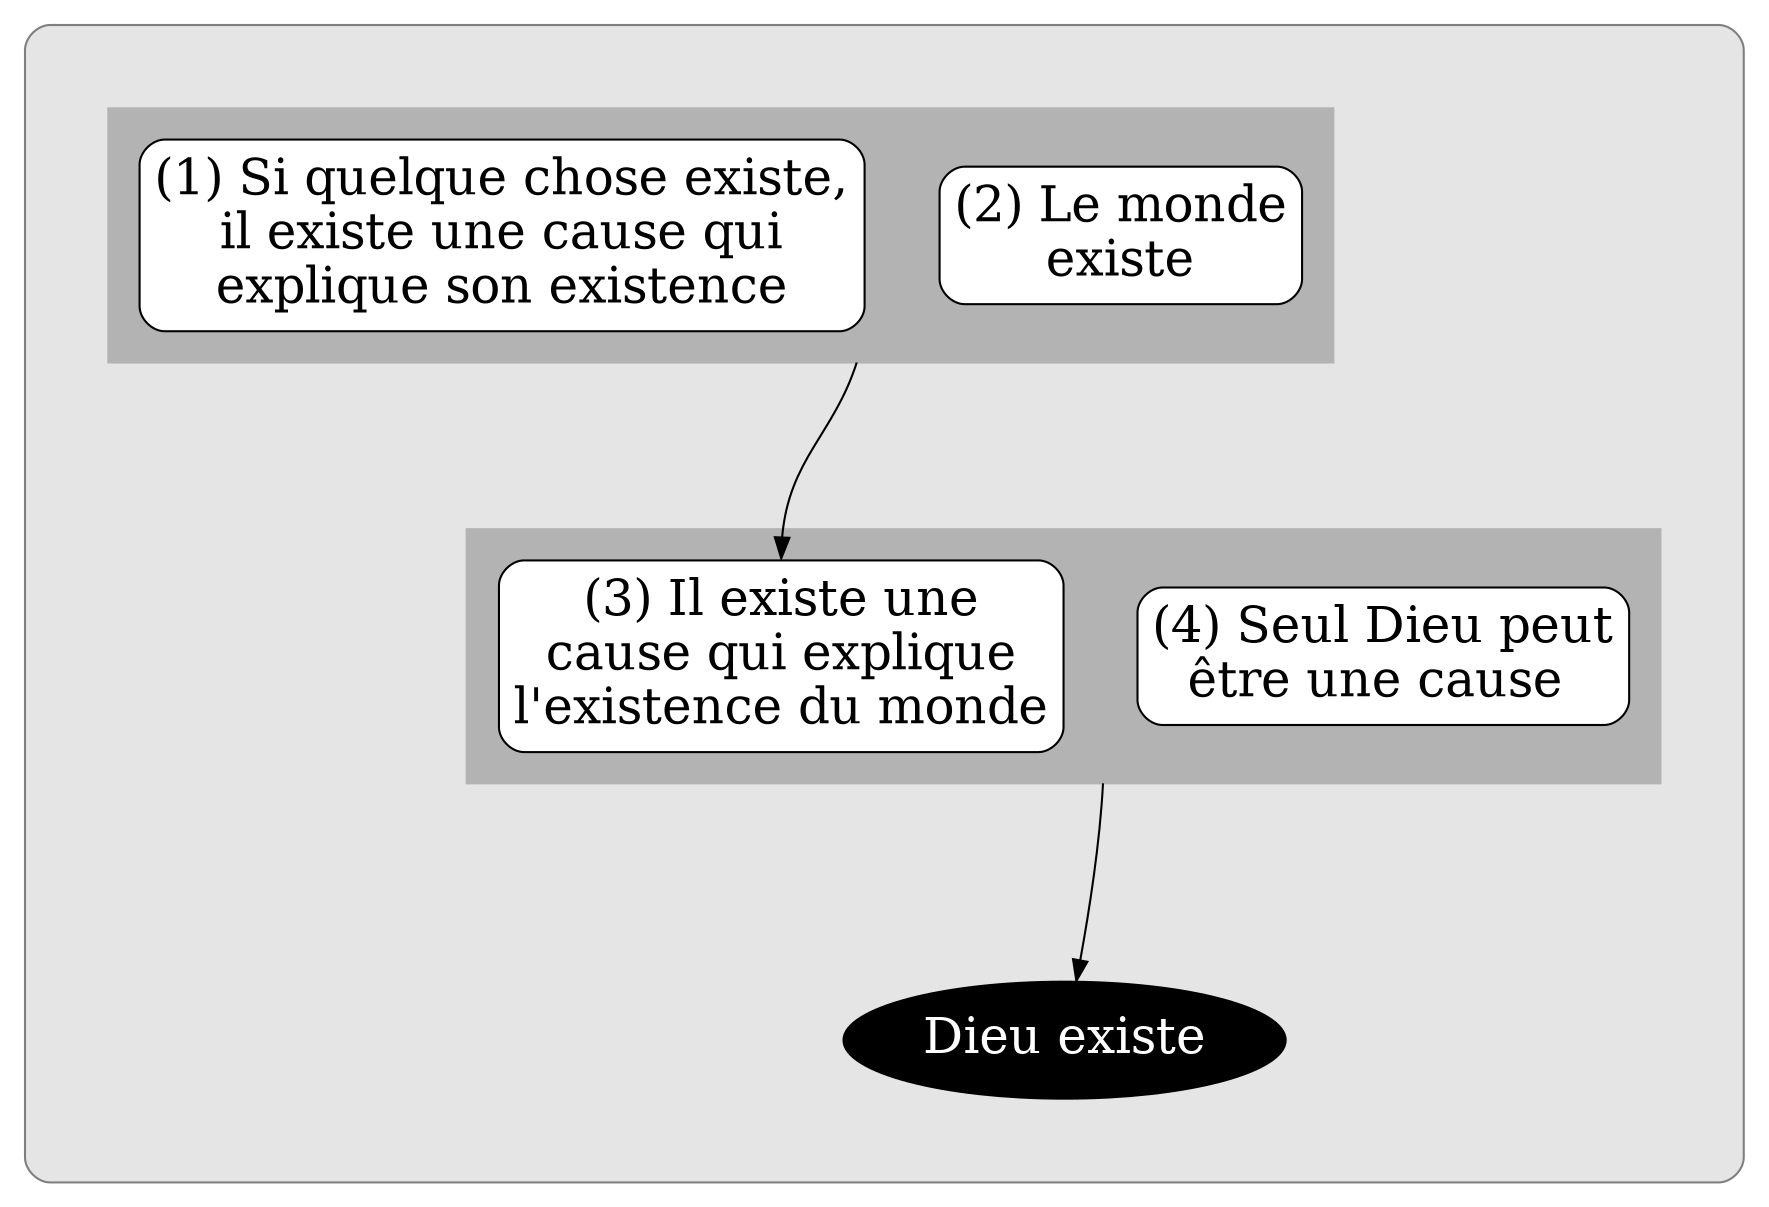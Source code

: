 digraph G {
splines=true
newrank=true
compound=true


node[color=red3, style="rounded, filled", shape="circle", fillcolor=white, penwidth=1, fontcolor=red4, margin=0, size=1]
// o1[label="o1"]

node[shape=box, fillcolor=white, style="filled,rounded", color=black, fontsize=24, penwidth=1,fontcolor=black, margin=0.1]
edge[minlen=2,color=red3, penwidth=0.8, arrowsize=0.8]
// o1->p12:nw


subgraph cluster_0 {
bgcolor=grey90
style=rounded
color=grey50
margin=40



node[shape=box, fillcolor=white, style="filled,rounded", color=black]
edge[xlabel="",fontcolor=grey40;fontsize=10,minlen=3,color=black,penwidth=1, arrowsize=1]



subgraph cluster_1 {
style="box"
margin=15
bgcolor=grey70
color=grey70
p1[label="(1) Si quelque chose existe,
il existe une cause qui
explique son existence"]

p2[label="(2) Le monde
existe"]
}

{rank=same;p1->p2[style=invis,xlabel="",minlen=2]}


subgraph cluster_2 {
style="box"
margin=15
bgcolor=grey70
color=grey70
p1:e->p3:n[ltail=cluster_1]
p3[label="(3) Il existe une
cause qui explique
l'existence du monde"]


p4[label="(4) Seul Dieu peut
être une cause "]
}
{rank=same;p3->p4[style=invis,minlen=2]}

p3:e->C[ltail=cluster_2]

vide1[style=invis]
{rank=same;vide1->p3[style=invis,minlen=6]}

C[label="Dieu existe",fillcolor=black, fontcolor=white, color=black, shape=ellipse]
   


}



}